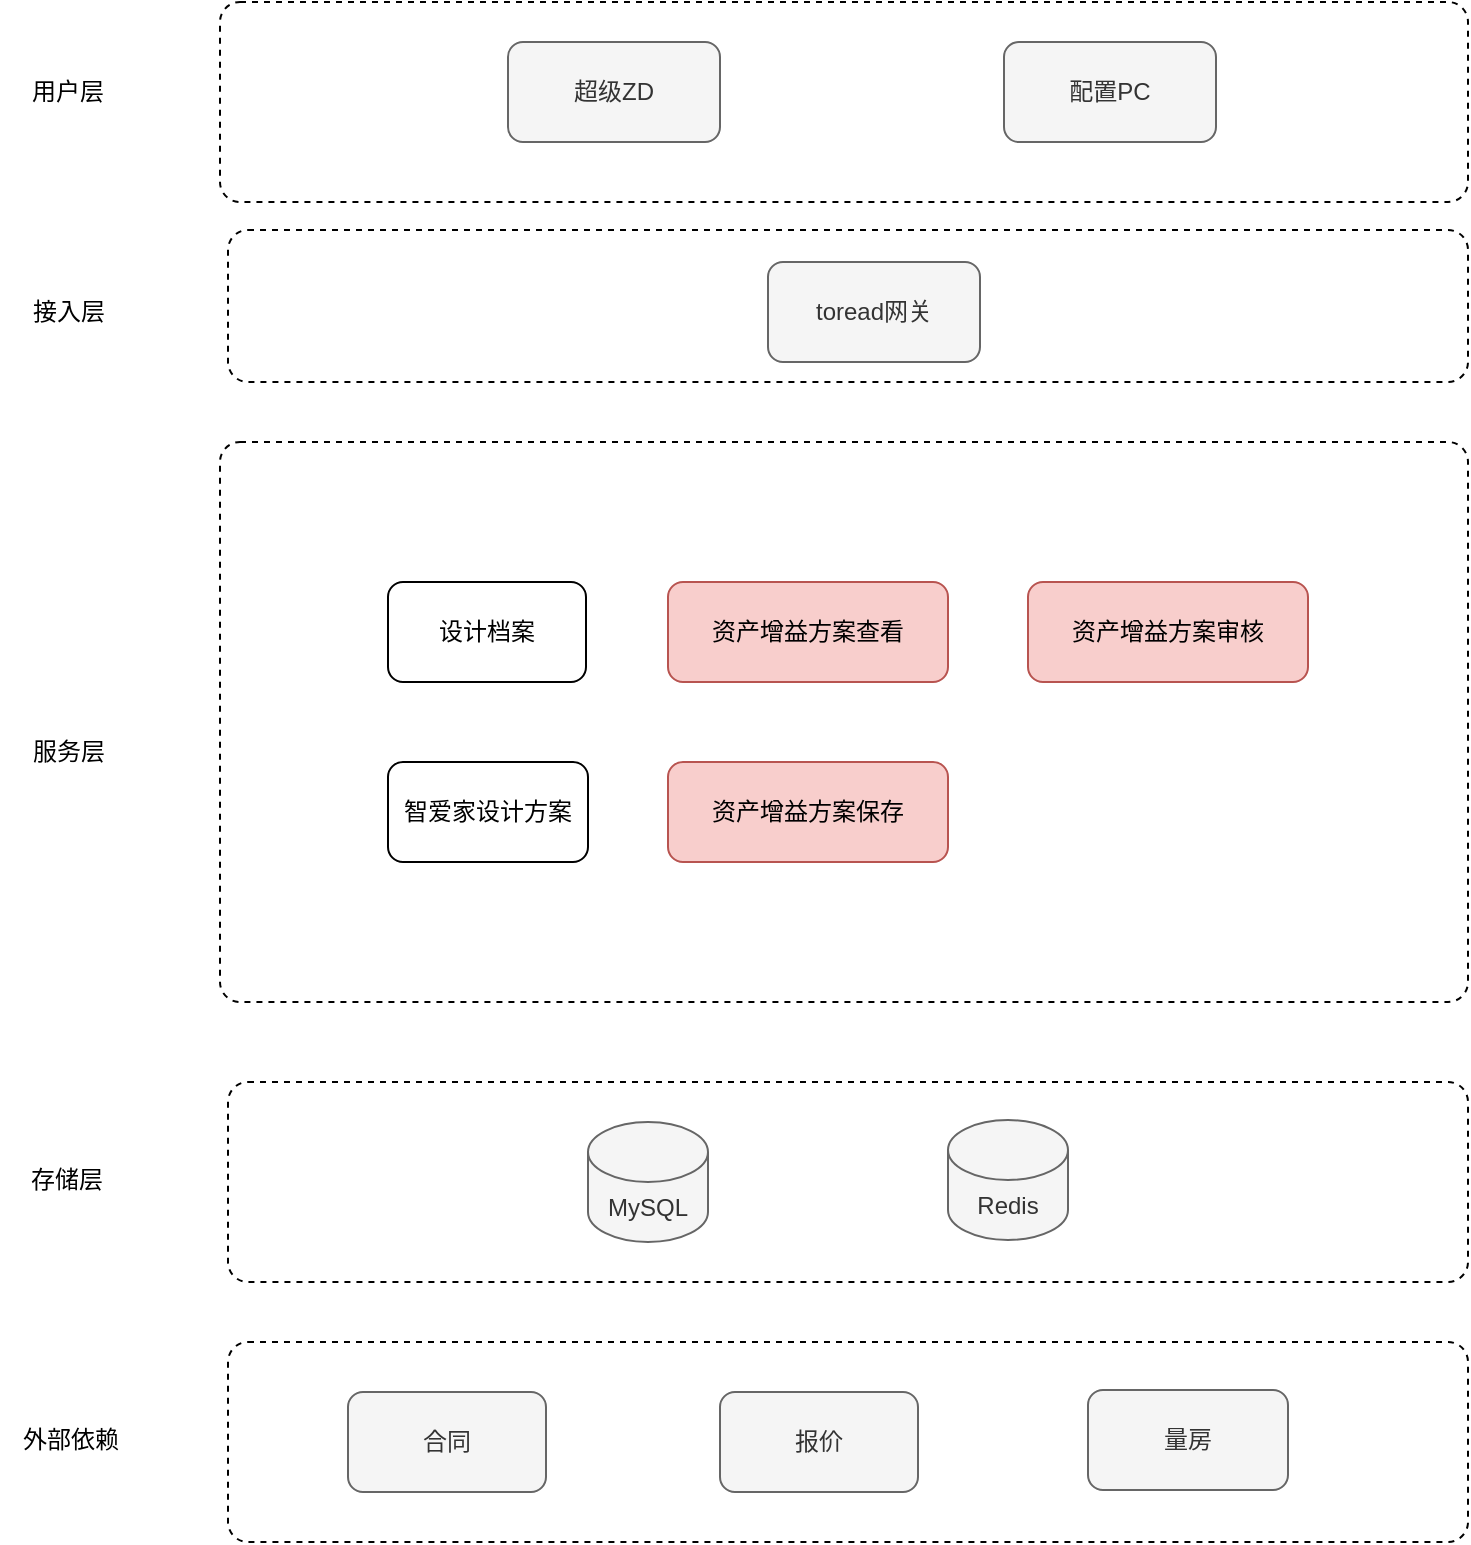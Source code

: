 <mxfile version="20.8.10" type="device"><diagram name="第 1 页" id="-46_oq0Kdd4Y5TBC-8Ox"><mxGraphModel dx="1434" dy="854" grid="1" gridSize="10" guides="1" tooltips="1" connect="1" arrows="1" fold="1" page="1" pageScale="1" pageWidth="48000" pageHeight="36000" math="0" shadow="0"><root><mxCell id="0"/><mxCell id="1" parent="0"/><mxCell id="oRODqSCKsx5wRymFrVzM-1" value="" style="html=1;align=center;verticalAlign=top;rounded=1;absoluteArcSize=1;arcSize=20;dashed=1;" vertex="1" parent="1"><mxGeometry x="206" y="130" width="624" height="100" as="geometry"/></mxCell><mxCell id="oRODqSCKsx5wRymFrVzM-2" value="超级ZD" style="rounded=1;whiteSpace=wrap;html=1;fillColor=#f5f5f5;strokeColor=#666666;fontColor=#333333;" vertex="1" parent="1"><mxGeometry x="350" y="150" width="106" height="50" as="geometry"/></mxCell><mxCell id="oRODqSCKsx5wRymFrVzM-3" value="配置PC" style="rounded=1;whiteSpace=wrap;html=1;fillColor=#f5f5f5;strokeColor=#666666;fontColor=#333333;" vertex="1" parent="1"><mxGeometry x="598" y="150" width="106" height="50" as="geometry"/></mxCell><mxCell id="oRODqSCKsx5wRymFrVzM-4" value="用户层" style="text;html=1;strokeColor=none;fillColor=none;align=center;verticalAlign=middle;whiteSpace=wrap;rounded=0;" vertex="1" parent="1"><mxGeometry x="100" y="160" width="60" height="30" as="geometry"/></mxCell><mxCell id="oRODqSCKsx5wRymFrVzM-5" value="" style="html=1;align=center;verticalAlign=top;rounded=1;absoluteArcSize=1;arcSize=20;dashed=1;" vertex="1" parent="1"><mxGeometry x="206" y="350" width="624" height="280" as="geometry"/></mxCell><mxCell id="oRODqSCKsx5wRymFrVzM-6" value="服务层" style="text;html=1;align=center;verticalAlign=middle;resizable=0;points=[];autosize=1;strokeColor=none;fillColor=none;" vertex="1" parent="1"><mxGeometry x="100" y="490" width="60" height="30" as="geometry"/></mxCell><mxCell id="oRODqSCKsx5wRymFrVzM-7" value="" style="html=1;align=center;verticalAlign=top;rounded=1;absoluteArcSize=1;arcSize=20;dashed=1;" vertex="1" parent="1"><mxGeometry x="210" y="244" width="620" height="76" as="geometry"/></mxCell><mxCell id="oRODqSCKsx5wRymFrVzM-8" value="接入层" style="text;html=1;align=center;verticalAlign=middle;resizable=0;points=[];autosize=1;strokeColor=none;fillColor=none;" vertex="1" parent="1"><mxGeometry x="100" y="270" width="60" height="30" as="geometry"/></mxCell><mxCell id="oRODqSCKsx5wRymFrVzM-9" value="" style="html=1;align=center;verticalAlign=top;rounded=1;absoluteArcSize=1;arcSize=20;dashed=1;" vertex="1" parent="1"><mxGeometry x="210" y="670" width="620" height="100" as="geometry"/></mxCell><mxCell id="oRODqSCKsx5wRymFrVzM-10" value="存储层" style="text;html=1;align=center;verticalAlign=middle;resizable=0;points=[];autosize=1;strokeColor=none;fillColor=none;" vertex="1" parent="1"><mxGeometry x="99" y="704" width="60" height="30" as="geometry"/></mxCell><mxCell id="oRODqSCKsx5wRymFrVzM-11" value="" style="html=1;align=center;verticalAlign=top;rounded=1;absoluteArcSize=1;arcSize=20;dashed=1;" vertex="1" parent="1"><mxGeometry x="210" y="800" width="620" height="100" as="geometry"/></mxCell><mxCell id="oRODqSCKsx5wRymFrVzM-12" value="外部依赖" style="text;html=1;align=center;verticalAlign=middle;resizable=0;points=[];autosize=1;strokeColor=none;fillColor=none;" vertex="1" parent="1"><mxGeometry x="96" y="834" width="70" height="30" as="geometry"/></mxCell><mxCell id="oRODqSCKsx5wRymFrVzM-14" value="MySQL" style="shape=cylinder3;whiteSpace=wrap;html=1;boundedLbl=1;backgroundOutline=1;size=15;fillColor=#f5f5f5;strokeColor=#666666;fontColor=#333333;" vertex="1" parent="1"><mxGeometry x="390" y="690" width="60" height="60" as="geometry"/></mxCell><mxCell id="oRODqSCKsx5wRymFrVzM-15" value="Redis" style="shape=cylinder3;whiteSpace=wrap;html=1;boundedLbl=1;backgroundOutline=1;size=15;fillColor=#f5f5f5;strokeColor=#666666;fontColor=#333333;" vertex="1" parent="1"><mxGeometry x="570" y="689" width="60" height="60" as="geometry"/></mxCell><mxCell id="oRODqSCKsx5wRymFrVzM-16" value="toread网关" style="rounded=1;whiteSpace=wrap;html=1;fillColor=#f5f5f5;strokeColor=#666666;fontColor=#333333;" vertex="1" parent="1"><mxGeometry x="480" y="260" width="106" height="50" as="geometry"/></mxCell><mxCell id="oRODqSCKsx5wRymFrVzM-21" value="合同" style="rounded=1;whiteSpace=wrap;html=1;fillColor=#f5f5f5;strokeColor=#666666;fontColor=#333333;" vertex="1" parent="1"><mxGeometry x="270" y="825" width="99" height="50" as="geometry"/></mxCell><mxCell id="oRODqSCKsx5wRymFrVzM-22" value="量房" style="rounded=1;whiteSpace=wrap;html=1;fillColor=#f5f5f5;strokeColor=#666666;fontColor=#333333;" vertex="1" parent="1"><mxGeometry x="640" y="824" width="100" height="50" as="geometry"/></mxCell><mxCell id="oRODqSCKsx5wRymFrVzM-27" value="设计档案" style="rounded=1;whiteSpace=wrap;html=1;" vertex="1" parent="1"><mxGeometry x="290" y="420" width="99" height="50" as="geometry"/></mxCell><mxCell id="oRODqSCKsx5wRymFrVzM-31" value="智爱家设计方案" style="rounded=1;whiteSpace=wrap;html=1;" vertex="1" parent="1"><mxGeometry x="290" y="510" width="100" height="50" as="geometry"/></mxCell><mxCell id="oRODqSCKsx5wRymFrVzM-34" value="资产增益方案查看" style="rounded=1;whiteSpace=wrap;html=1;fillColor=#f8cecc;strokeColor=#b85450;" vertex="1" parent="1"><mxGeometry x="430" y="420" width="140" height="50" as="geometry"/></mxCell><mxCell id="oRODqSCKsx5wRymFrVzM-35" value="报价" style="rounded=1;whiteSpace=wrap;html=1;fillColor=#f5f5f5;strokeColor=#666666;fontColor=#333333;" vertex="1" parent="1"><mxGeometry x="456" y="825" width="99" height="50" as="geometry"/></mxCell><mxCell id="oRODqSCKsx5wRymFrVzM-36" value="资产增益方案保存" style="rounded=1;whiteSpace=wrap;html=1;fillColor=#f8cecc;strokeColor=#b85450;" vertex="1" parent="1"><mxGeometry x="430" y="510" width="140" height="50" as="geometry"/></mxCell><mxCell id="oRODqSCKsx5wRymFrVzM-37" value="资产增益方案审核" style="rounded=1;whiteSpace=wrap;html=1;fillColor=#f8cecc;strokeColor=#b85450;" vertex="1" parent="1"><mxGeometry x="610" y="420" width="140" height="50" as="geometry"/></mxCell></root></mxGraphModel></diagram></mxfile>